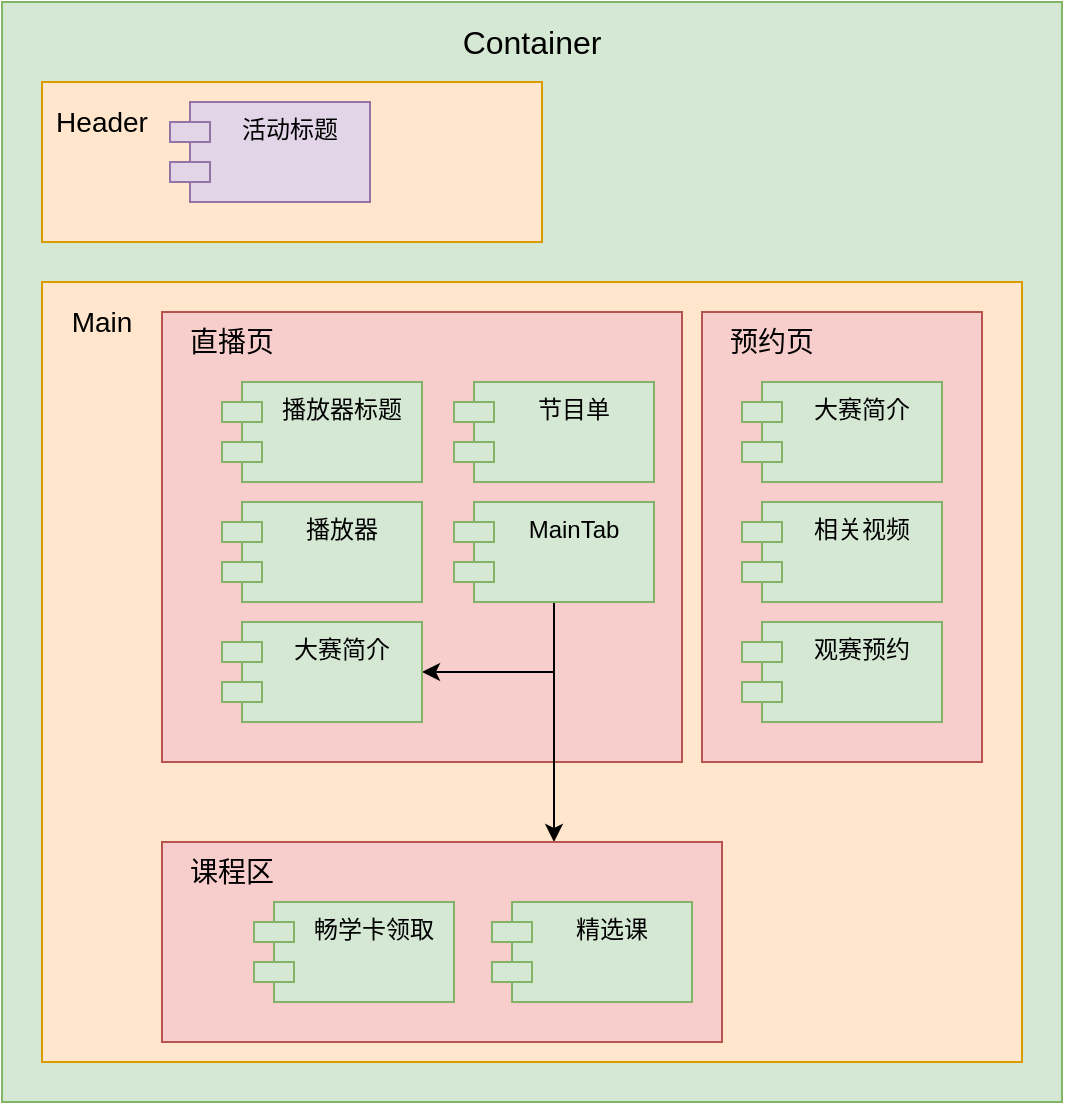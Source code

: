 <mxfile version="14.1.2" type="github">
  <diagram id="2mX82FE6ETUFO95fohon" name="Page-1">
    <mxGraphModel dx="852" dy="478" grid="1" gridSize="10" guides="1" tooltips="1" connect="1" arrows="1" fold="1" page="1" pageScale="1" pageWidth="827" pageHeight="1169" math="0" shadow="0">
      <root>
        <mxCell id="0" />
        <mxCell id="1" parent="0" />
        <mxCell id="TYMeHlC0o9s19Vioj6lk-1" value="" style="html=1;fillColor=#d5e8d4;strokeColor=#82b366;" vertex="1" parent="1">
          <mxGeometry x="100" y="100" width="530" height="550" as="geometry" />
        </mxCell>
        <mxCell id="TYMeHlC0o9s19Vioj6lk-2" value="" style="rounded=0;whiteSpace=wrap;html=1;fillColor=#ffe6cc;strokeColor=#d79b00;" vertex="1" parent="1">
          <mxGeometry x="120" y="240" width="490" height="390" as="geometry" />
        </mxCell>
        <mxCell id="TYMeHlC0o9s19Vioj6lk-3" value="" style="rounded=0;whiteSpace=wrap;html=1;fillColor=#f8cecc;strokeColor=#b85450;" vertex="1" parent="1">
          <mxGeometry x="180" y="255" width="260" height="225" as="geometry" />
        </mxCell>
        <mxCell id="TYMeHlC0o9s19Vioj6lk-4" value="" style="rounded=0;whiteSpace=wrap;html=1;fillColor=#ffe6cc;strokeColor=#d79b00;" vertex="1" parent="1">
          <mxGeometry x="120" y="140" width="250" height="80" as="geometry" />
        </mxCell>
        <mxCell id="TYMeHlC0o9s19Vioj6lk-5" value="活动标题" style="shape=module;align=left;spacingLeft=20;align=center;verticalAlign=top;fillColor=#e1d5e7;strokeColor=#9673a6;" vertex="1" parent="1">
          <mxGeometry x="184" y="150" width="100" height="50" as="geometry" />
        </mxCell>
        <mxCell id="TYMeHlC0o9s19Vioj6lk-6" value="&lt;font style=&quot;font-size: 16px&quot;&gt;Container&lt;/font&gt;" style="text;html=1;strokeColor=none;fillColor=none;align=center;verticalAlign=middle;whiteSpace=wrap;rounded=0;" vertex="1" parent="1">
          <mxGeometry x="345" y="110" width="40" height="20" as="geometry" />
        </mxCell>
        <mxCell id="TYMeHlC0o9s19Vioj6lk-7" value="&lt;font style=&quot;font-size: 14px&quot;&gt;Header&lt;/font&gt;" style="text;html=1;strokeColor=none;fillColor=none;align=center;verticalAlign=middle;whiteSpace=wrap;rounded=0;" vertex="1" parent="1">
          <mxGeometry x="130" y="150" width="40" height="20" as="geometry" />
        </mxCell>
        <mxCell id="TYMeHlC0o9s19Vioj6lk-8" value="播放器标题" style="shape=module;align=left;spacingLeft=20;align=center;verticalAlign=top;fillColor=#d5e8d4;strokeColor=#82b366;" vertex="1" parent="1">
          <mxGeometry x="210" y="290" width="100" height="50" as="geometry" />
        </mxCell>
        <mxCell id="TYMeHlC0o9s19Vioj6lk-9" value="&lt;font style=&quot;font-size: 14px&quot;&gt;Main&lt;/font&gt;" style="text;html=1;strokeColor=none;fillColor=none;align=center;verticalAlign=middle;whiteSpace=wrap;rounded=0;" vertex="1" parent="1">
          <mxGeometry x="130" y="250" width="40" height="20" as="geometry" />
        </mxCell>
        <mxCell id="TYMeHlC0o9s19Vioj6lk-10" value="播放器" style="shape=module;align=left;spacingLeft=20;align=center;verticalAlign=top;fillColor=#d5e8d4;strokeColor=#82b366;" vertex="1" parent="1">
          <mxGeometry x="210" y="350" width="100" height="50" as="geometry" />
        </mxCell>
        <mxCell id="TYMeHlC0o9s19Vioj6lk-11" value="节目单" style="shape=module;align=left;spacingLeft=20;align=center;verticalAlign=top;fillColor=#d5e8d4;strokeColor=#82b366;" vertex="1" parent="1">
          <mxGeometry x="326" y="290" width="100" height="50" as="geometry" />
        </mxCell>
        <mxCell id="TYMeHlC0o9s19Vioj6lk-29" style="edgeStyle=orthogonalEdgeStyle;rounded=0;orthogonalLoop=1;jettySize=auto;html=1;exitX=0.5;exitY=1;exitDx=0;exitDy=0;entryX=1;entryY=0.5;entryDx=0;entryDy=0;" edge="1" parent="1" source="TYMeHlC0o9s19Vioj6lk-12" target="TYMeHlC0o9s19Vioj6lk-28">
          <mxGeometry relative="1" as="geometry">
            <Array as="points">
              <mxPoint x="376" y="435" />
            </Array>
          </mxGeometry>
        </mxCell>
        <mxCell id="TYMeHlC0o9s19Vioj6lk-30" style="edgeStyle=orthogonalEdgeStyle;rounded=0;orthogonalLoop=1;jettySize=auto;html=1;exitX=0.5;exitY=1;exitDx=0;exitDy=0;" edge="1" parent="1" source="TYMeHlC0o9s19Vioj6lk-12" target="TYMeHlC0o9s19Vioj6lk-22">
          <mxGeometry relative="1" as="geometry">
            <mxPoint x="370" y="440" as="sourcePoint" />
            <Array as="points">
              <mxPoint x="376" y="490" />
              <mxPoint x="376" y="490" />
            </Array>
          </mxGeometry>
        </mxCell>
        <mxCell id="TYMeHlC0o9s19Vioj6lk-12" value="MainTab" style="shape=module;align=left;spacingLeft=20;align=center;verticalAlign=top;fillColor=#d5e8d4;strokeColor=#82b366;" vertex="1" parent="1">
          <mxGeometry x="326" y="350" width="100" height="50" as="geometry" />
        </mxCell>
        <mxCell id="TYMeHlC0o9s19Vioj6lk-13" value="&lt;span style=&quot;font-size: 14px&quot;&gt;直播页&lt;/span&gt;" style="text;html=1;strokeColor=none;fillColor=none;align=center;verticalAlign=middle;whiteSpace=wrap;rounded=0;" vertex="1" parent="1">
          <mxGeometry x="190" y="260" width="50" height="20" as="geometry" />
        </mxCell>
        <mxCell id="TYMeHlC0o9s19Vioj6lk-14" value="" style="rounded=0;whiteSpace=wrap;html=1;fillColor=#f8cecc;strokeColor=#b85450;" vertex="1" parent="1">
          <mxGeometry x="450" y="255" width="140" height="225" as="geometry" />
        </mxCell>
        <mxCell id="TYMeHlC0o9s19Vioj6lk-15" value="&lt;span style=&quot;font-size: 14px&quot;&gt;预约页&lt;/span&gt;" style="text;html=1;strokeColor=none;fillColor=none;align=center;verticalAlign=middle;whiteSpace=wrap;rounded=0;" vertex="1" parent="1">
          <mxGeometry x="460" y="260" width="50" height="20" as="geometry" />
        </mxCell>
        <mxCell id="TYMeHlC0o9s19Vioj6lk-16" value="大赛简介" style="shape=module;align=left;spacingLeft=20;align=center;verticalAlign=top;fillColor=#d5e8d4;strokeColor=#82b366;" vertex="1" parent="1">
          <mxGeometry x="470" y="290" width="100" height="50" as="geometry" />
        </mxCell>
        <mxCell id="TYMeHlC0o9s19Vioj6lk-22" value="" style="rounded=0;whiteSpace=wrap;html=1;fillColor=#f8cecc;strokeColor=#b85450;" vertex="1" parent="1">
          <mxGeometry x="180" y="520" width="280" height="100" as="geometry" />
        </mxCell>
        <mxCell id="TYMeHlC0o9s19Vioj6lk-23" value="畅学卡领取" style="shape=module;align=left;spacingLeft=20;align=center;verticalAlign=top;fillColor=#d5e8d4;strokeColor=#82b366;" vertex="1" parent="1">
          <mxGeometry x="226" y="550" width="100" height="50" as="geometry" />
        </mxCell>
        <mxCell id="TYMeHlC0o9s19Vioj6lk-24" value="精选课" style="shape=module;align=left;spacingLeft=20;align=center;verticalAlign=top;fillColor=#d5e8d4;strokeColor=#82b366;" vertex="1" parent="1">
          <mxGeometry x="345" y="550" width="100" height="50" as="geometry" />
        </mxCell>
        <mxCell id="TYMeHlC0o9s19Vioj6lk-25" value="&lt;span style=&quot;font-size: 14px&quot;&gt;课程区&lt;/span&gt;" style="text;html=1;strokeColor=none;fillColor=none;align=center;verticalAlign=middle;whiteSpace=wrap;rounded=0;" vertex="1" parent="1">
          <mxGeometry x="190" y="525" width="50" height="20" as="geometry" />
        </mxCell>
        <mxCell id="TYMeHlC0o9s19Vioj6lk-26" value="相关视频" style="shape=module;align=left;spacingLeft=20;align=center;verticalAlign=top;fillColor=#d5e8d4;strokeColor=#82b366;" vertex="1" parent="1">
          <mxGeometry x="470" y="350" width="100" height="50" as="geometry" />
        </mxCell>
        <mxCell id="TYMeHlC0o9s19Vioj6lk-27" value="观赛预约" style="shape=module;align=left;spacingLeft=20;align=center;verticalAlign=top;fillColor=#d5e8d4;strokeColor=#82b366;" vertex="1" parent="1">
          <mxGeometry x="470" y="410" width="100" height="50" as="geometry" />
        </mxCell>
        <mxCell id="TYMeHlC0o9s19Vioj6lk-28" value="大赛简介" style="shape=module;align=left;spacingLeft=20;align=center;verticalAlign=top;fillColor=#d5e8d4;strokeColor=#82b366;" vertex="1" parent="1">
          <mxGeometry x="210" y="410" width="100" height="50" as="geometry" />
        </mxCell>
      </root>
    </mxGraphModel>
  </diagram>
</mxfile>
